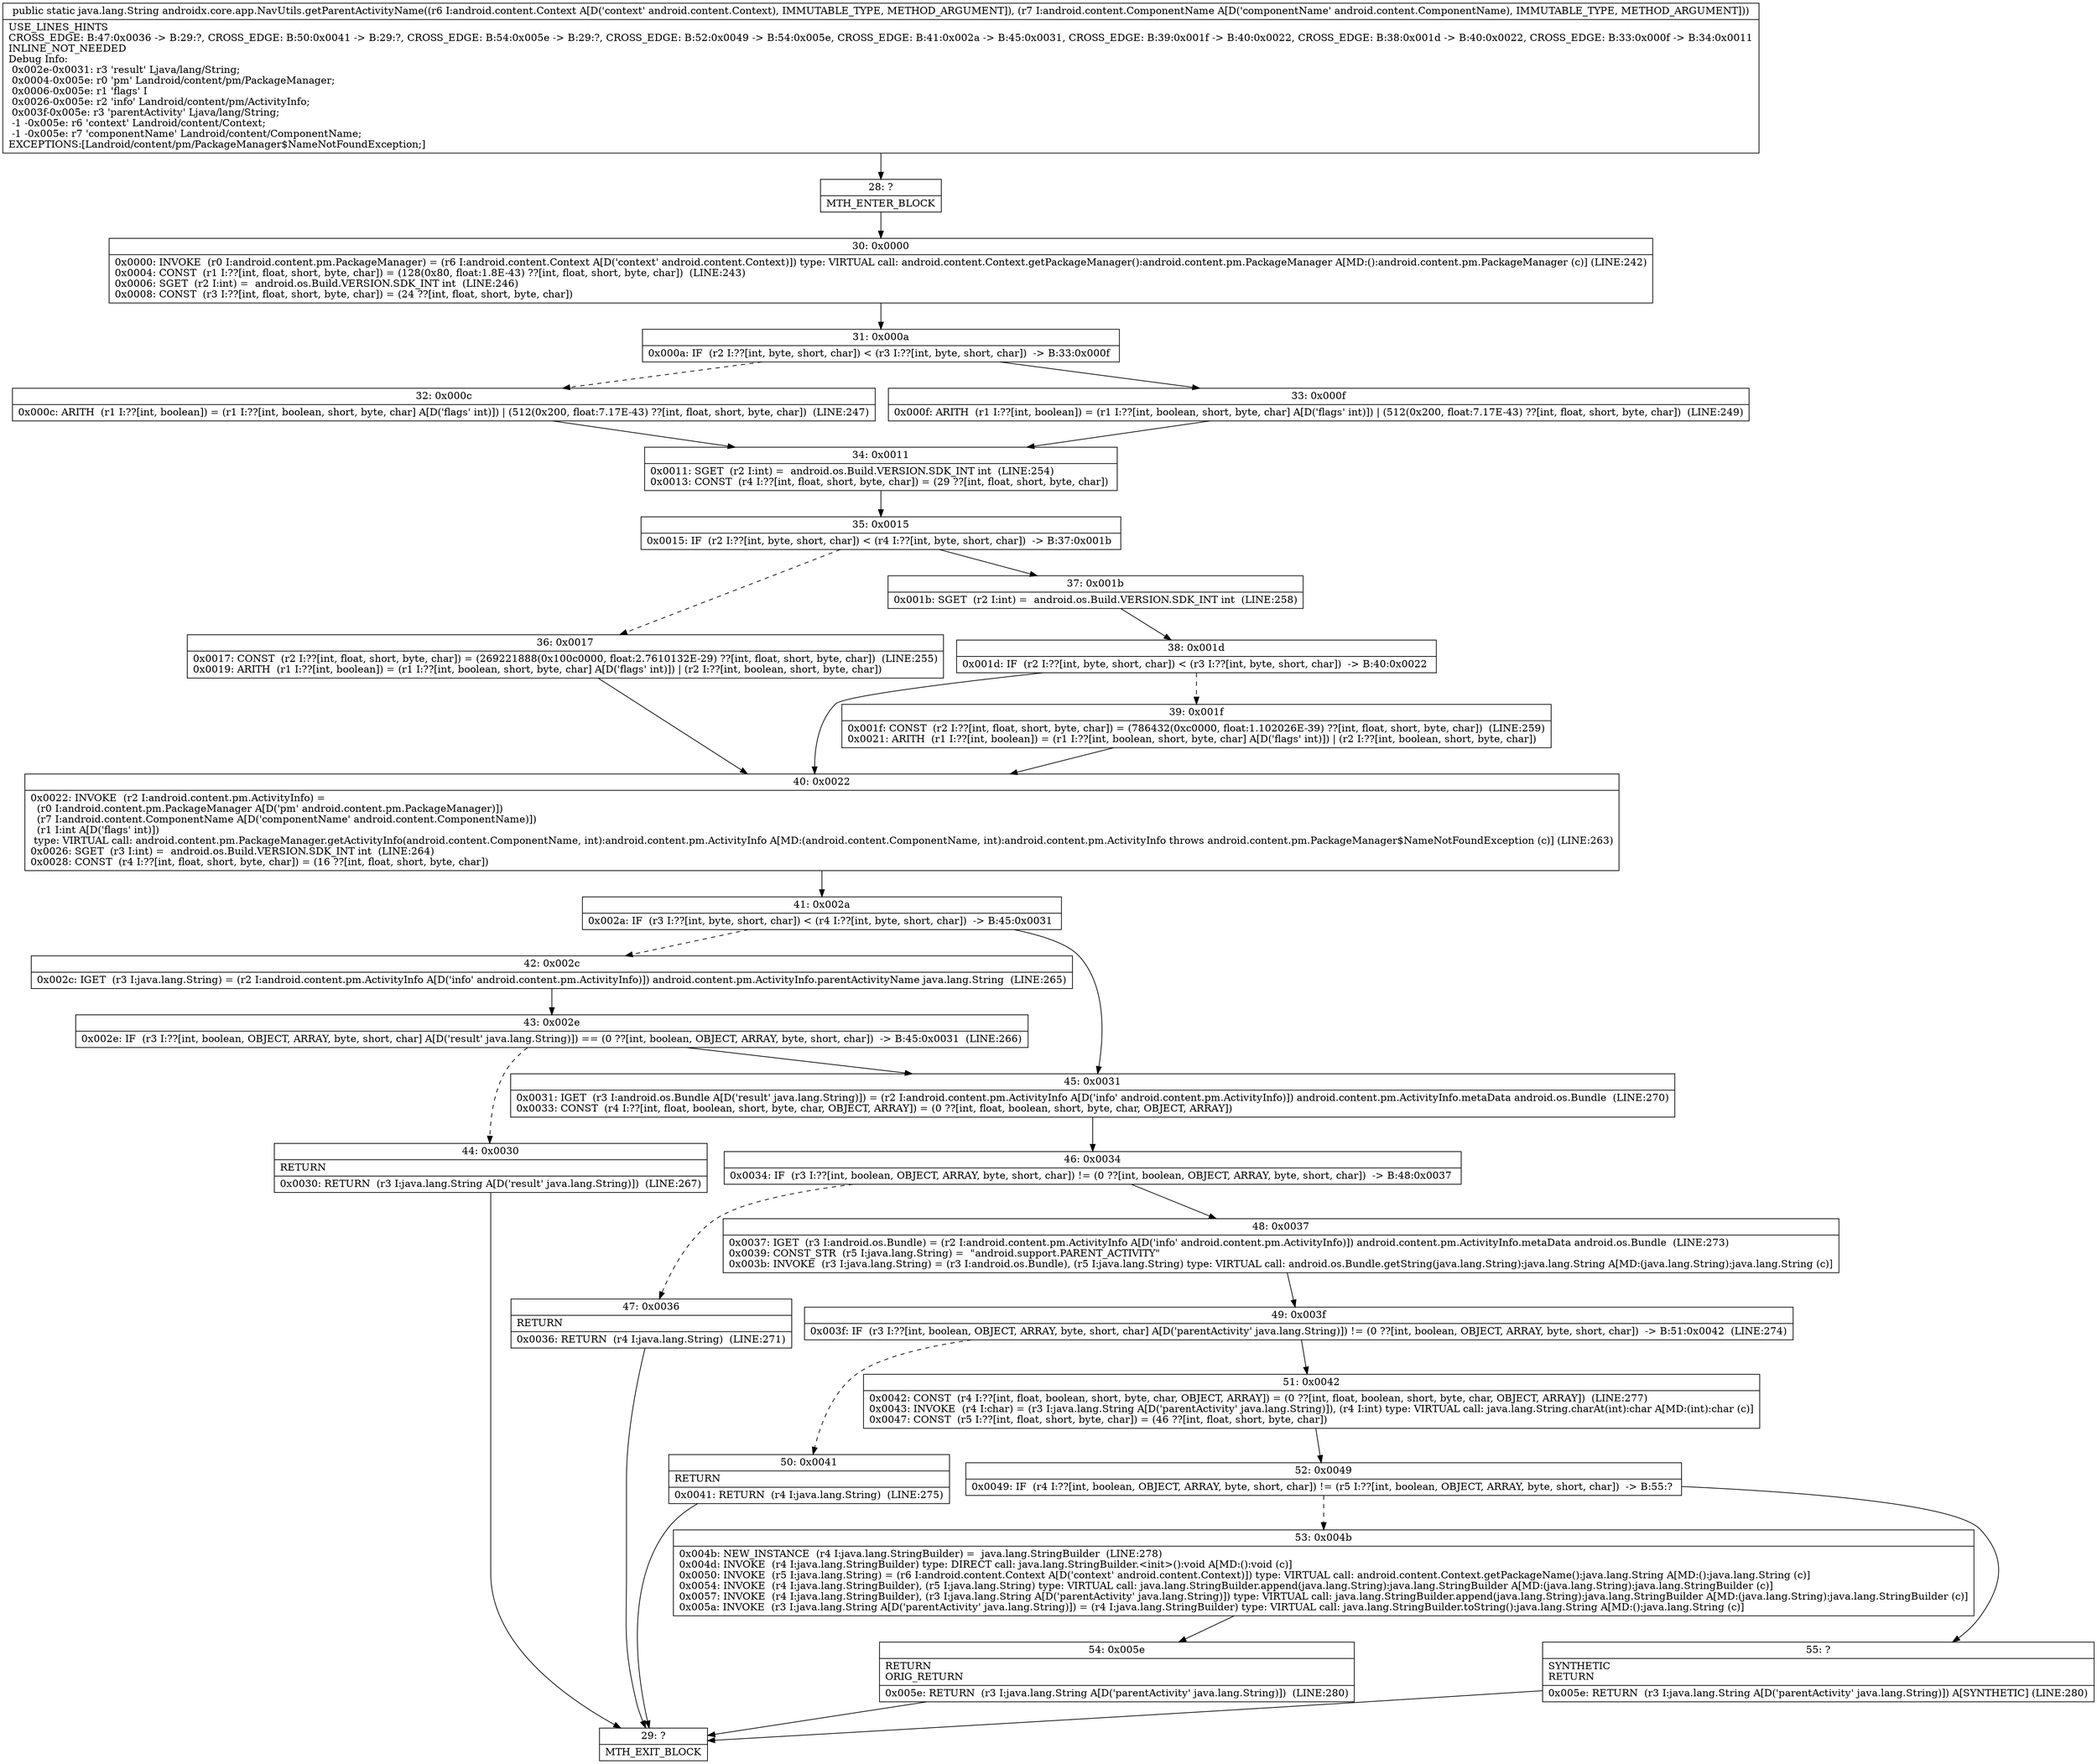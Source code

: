digraph "CFG forandroidx.core.app.NavUtils.getParentActivityName(Landroid\/content\/Context;Landroid\/content\/ComponentName;)Ljava\/lang\/String;" {
Node_28 [shape=record,label="{28\:\ ?|MTH_ENTER_BLOCK\l}"];
Node_30 [shape=record,label="{30\:\ 0x0000|0x0000: INVOKE  (r0 I:android.content.pm.PackageManager) = (r6 I:android.content.Context A[D('context' android.content.Context)]) type: VIRTUAL call: android.content.Context.getPackageManager():android.content.pm.PackageManager A[MD:():android.content.pm.PackageManager (c)] (LINE:242)\l0x0004: CONST  (r1 I:??[int, float, short, byte, char]) = (128(0x80, float:1.8E\-43) ??[int, float, short, byte, char])  (LINE:243)\l0x0006: SGET  (r2 I:int) =  android.os.Build.VERSION.SDK_INT int  (LINE:246)\l0x0008: CONST  (r3 I:??[int, float, short, byte, char]) = (24 ??[int, float, short, byte, char]) \l}"];
Node_31 [shape=record,label="{31\:\ 0x000a|0x000a: IF  (r2 I:??[int, byte, short, char]) \< (r3 I:??[int, byte, short, char])  \-\> B:33:0x000f \l}"];
Node_32 [shape=record,label="{32\:\ 0x000c|0x000c: ARITH  (r1 I:??[int, boolean]) = (r1 I:??[int, boolean, short, byte, char] A[D('flags' int)]) \| (512(0x200, float:7.17E\-43) ??[int, float, short, byte, char])  (LINE:247)\l}"];
Node_34 [shape=record,label="{34\:\ 0x0011|0x0011: SGET  (r2 I:int) =  android.os.Build.VERSION.SDK_INT int  (LINE:254)\l0x0013: CONST  (r4 I:??[int, float, short, byte, char]) = (29 ??[int, float, short, byte, char]) \l}"];
Node_35 [shape=record,label="{35\:\ 0x0015|0x0015: IF  (r2 I:??[int, byte, short, char]) \< (r4 I:??[int, byte, short, char])  \-\> B:37:0x001b \l}"];
Node_36 [shape=record,label="{36\:\ 0x0017|0x0017: CONST  (r2 I:??[int, float, short, byte, char]) = (269221888(0x100c0000, float:2.7610132E\-29) ??[int, float, short, byte, char])  (LINE:255)\l0x0019: ARITH  (r1 I:??[int, boolean]) = (r1 I:??[int, boolean, short, byte, char] A[D('flags' int)]) \| (r2 I:??[int, boolean, short, byte, char]) \l}"];
Node_40 [shape=record,label="{40\:\ 0x0022|0x0022: INVOKE  (r2 I:android.content.pm.ActivityInfo) = \l  (r0 I:android.content.pm.PackageManager A[D('pm' android.content.pm.PackageManager)])\l  (r7 I:android.content.ComponentName A[D('componentName' android.content.ComponentName)])\l  (r1 I:int A[D('flags' int)])\l type: VIRTUAL call: android.content.pm.PackageManager.getActivityInfo(android.content.ComponentName, int):android.content.pm.ActivityInfo A[MD:(android.content.ComponentName, int):android.content.pm.ActivityInfo throws android.content.pm.PackageManager$NameNotFoundException (c)] (LINE:263)\l0x0026: SGET  (r3 I:int) =  android.os.Build.VERSION.SDK_INT int  (LINE:264)\l0x0028: CONST  (r4 I:??[int, float, short, byte, char]) = (16 ??[int, float, short, byte, char]) \l}"];
Node_41 [shape=record,label="{41\:\ 0x002a|0x002a: IF  (r3 I:??[int, byte, short, char]) \< (r4 I:??[int, byte, short, char])  \-\> B:45:0x0031 \l}"];
Node_42 [shape=record,label="{42\:\ 0x002c|0x002c: IGET  (r3 I:java.lang.String) = (r2 I:android.content.pm.ActivityInfo A[D('info' android.content.pm.ActivityInfo)]) android.content.pm.ActivityInfo.parentActivityName java.lang.String  (LINE:265)\l}"];
Node_43 [shape=record,label="{43\:\ 0x002e|0x002e: IF  (r3 I:??[int, boolean, OBJECT, ARRAY, byte, short, char] A[D('result' java.lang.String)]) == (0 ??[int, boolean, OBJECT, ARRAY, byte, short, char])  \-\> B:45:0x0031  (LINE:266)\l}"];
Node_44 [shape=record,label="{44\:\ 0x0030|RETURN\l|0x0030: RETURN  (r3 I:java.lang.String A[D('result' java.lang.String)])  (LINE:267)\l}"];
Node_29 [shape=record,label="{29\:\ ?|MTH_EXIT_BLOCK\l}"];
Node_45 [shape=record,label="{45\:\ 0x0031|0x0031: IGET  (r3 I:android.os.Bundle A[D('result' java.lang.String)]) = (r2 I:android.content.pm.ActivityInfo A[D('info' android.content.pm.ActivityInfo)]) android.content.pm.ActivityInfo.metaData android.os.Bundle  (LINE:270)\l0x0033: CONST  (r4 I:??[int, float, boolean, short, byte, char, OBJECT, ARRAY]) = (0 ??[int, float, boolean, short, byte, char, OBJECT, ARRAY]) \l}"];
Node_46 [shape=record,label="{46\:\ 0x0034|0x0034: IF  (r3 I:??[int, boolean, OBJECT, ARRAY, byte, short, char]) != (0 ??[int, boolean, OBJECT, ARRAY, byte, short, char])  \-\> B:48:0x0037 \l}"];
Node_47 [shape=record,label="{47\:\ 0x0036|RETURN\l|0x0036: RETURN  (r4 I:java.lang.String)  (LINE:271)\l}"];
Node_48 [shape=record,label="{48\:\ 0x0037|0x0037: IGET  (r3 I:android.os.Bundle) = (r2 I:android.content.pm.ActivityInfo A[D('info' android.content.pm.ActivityInfo)]) android.content.pm.ActivityInfo.metaData android.os.Bundle  (LINE:273)\l0x0039: CONST_STR  (r5 I:java.lang.String) =  \"android.support.PARENT_ACTIVITY\" \l0x003b: INVOKE  (r3 I:java.lang.String) = (r3 I:android.os.Bundle), (r5 I:java.lang.String) type: VIRTUAL call: android.os.Bundle.getString(java.lang.String):java.lang.String A[MD:(java.lang.String):java.lang.String (c)]\l}"];
Node_49 [shape=record,label="{49\:\ 0x003f|0x003f: IF  (r3 I:??[int, boolean, OBJECT, ARRAY, byte, short, char] A[D('parentActivity' java.lang.String)]) != (0 ??[int, boolean, OBJECT, ARRAY, byte, short, char])  \-\> B:51:0x0042  (LINE:274)\l}"];
Node_50 [shape=record,label="{50\:\ 0x0041|RETURN\l|0x0041: RETURN  (r4 I:java.lang.String)  (LINE:275)\l}"];
Node_51 [shape=record,label="{51\:\ 0x0042|0x0042: CONST  (r4 I:??[int, float, boolean, short, byte, char, OBJECT, ARRAY]) = (0 ??[int, float, boolean, short, byte, char, OBJECT, ARRAY])  (LINE:277)\l0x0043: INVOKE  (r4 I:char) = (r3 I:java.lang.String A[D('parentActivity' java.lang.String)]), (r4 I:int) type: VIRTUAL call: java.lang.String.charAt(int):char A[MD:(int):char (c)]\l0x0047: CONST  (r5 I:??[int, float, short, byte, char]) = (46 ??[int, float, short, byte, char]) \l}"];
Node_52 [shape=record,label="{52\:\ 0x0049|0x0049: IF  (r4 I:??[int, boolean, OBJECT, ARRAY, byte, short, char]) != (r5 I:??[int, boolean, OBJECT, ARRAY, byte, short, char])  \-\> B:55:? \l}"];
Node_53 [shape=record,label="{53\:\ 0x004b|0x004b: NEW_INSTANCE  (r4 I:java.lang.StringBuilder) =  java.lang.StringBuilder  (LINE:278)\l0x004d: INVOKE  (r4 I:java.lang.StringBuilder) type: DIRECT call: java.lang.StringBuilder.\<init\>():void A[MD:():void (c)]\l0x0050: INVOKE  (r5 I:java.lang.String) = (r6 I:android.content.Context A[D('context' android.content.Context)]) type: VIRTUAL call: android.content.Context.getPackageName():java.lang.String A[MD:():java.lang.String (c)]\l0x0054: INVOKE  (r4 I:java.lang.StringBuilder), (r5 I:java.lang.String) type: VIRTUAL call: java.lang.StringBuilder.append(java.lang.String):java.lang.StringBuilder A[MD:(java.lang.String):java.lang.StringBuilder (c)]\l0x0057: INVOKE  (r4 I:java.lang.StringBuilder), (r3 I:java.lang.String A[D('parentActivity' java.lang.String)]) type: VIRTUAL call: java.lang.StringBuilder.append(java.lang.String):java.lang.StringBuilder A[MD:(java.lang.String):java.lang.StringBuilder (c)]\l0x005a: INVOKE  (r3 I:java.lang.String A[D('parentActivity' java.lang.String)]) = (r4 I:java.lang.StringBuilder) type: VIRTUAL call: java.lang.StringBuilder.toString():java.lang.String A[MD:():java.lang.String (c)]\l}"];
Node_54 [shape=record,label="{54\:\ 0x005e|RETURN\lORIG_RETURN\l|0x005e: RETURN  (r3 I:java.lang.String A[D('parentActivity' java.lang.String)])  (LINE:280)\l}"];
Node_55 [shape=record,label="{55\:\ ?|SYNTHETIC\lRETURN\l|0x005e: RETURN  (r3 I:java.lang.String A[D('parentActivity' java.lang.String)]) A[SYNTHETIC] (LINE:280)\l}"];
Node_37 [shape=record,label="{37\:\ 0x001b|0x001b: SGET  (r2 I:int) =  android.os.Build.VERSION.SDK_INT int  (LINE:258)\l}"];
Node_38 [shape=record,label="{38\:\ 0x001d|0x001d: IF  (r2 I:??[int, byte, short, char]) \< (r3 I:??[int, byte, short, char])  \-\> B:40:0x0022 \l}"];
Node_39 [shape=record,label="{39\:\ 0x001f|0x001f: CONST  (r2 I:??[int, float, short, byte, char]) = (786432(0xc0000, float:1.102026E\-39) ??[int, float, short, byte, char])  (LINE:259)\l0x0021: ARITH  (r1 I:??[int, boolean]) = (r1 I:??[int, boolean, short, byte, char] A[D('flags' int)]) \| (r2 I:??[int, boolean, short, byte, char]) \l}"];
Node_33 [shape=record,label="{33\:\ 0x000f|0x000f: ARITH  (r1 I:??[int, boolean]) = (r1 I:??[int, boolean, short, byte, char] A[D('flags' int)]) \| (512(0x200, float:7.17E\-43) ??[int, float, short, byte, char])  (LINE:249)\l}"];
MethodNode[shape=record,label="{public static java.lang.String androidx.core.app.NavUtils.getParentActivityName((r6 I:android.content.Context A[D('context' android.content.Context), IMMUTABLE_TYPE, METHOD_ARGUMENT]), (r7 I:android.content.ComponentName A[D('componentName' android.content.ComponentName), IMMUTABLE_TYPE, METHOD_ARGUMENT]))  | USE_LINES_HINTS\lCROSS_EDGE: B:47:0x0036 \-\> B:29:?, CROSS_EDGE: B:50:0x0041 \-\> B:29:?, CROSS_EDGE: B:54:0x005e \-\> B:29:?, CROSS_EDGE: B:52:0x0049 \-\> B:54:0x005e, CROSS_EDGE: B:41:0x002a \-\> B:45:0x0031, CROSS_EDGE: B:39:0x001f \-\> B:40:0x0022, CROSS_EDGE: B:38:0x001d \-\> B:40:0x0022, CROSS_EDGE: B:33:0x000f \-\> B:34:0x0011\lINLINE_NOT_NEEDED\lDebug Info:\l  0x002e\-0x0031: r3 'result' Ljava\/lang\/String;\l  0x0004\-0x005e: r0 'pm' Landroid\/content\/pm\/PackageManager;\l  0x0006\-0x005e: r1 'flags' I\l  0x0026\-0x005e: r2 'info' Landroid\/content\/pm\/ActivityInfo;\l  0x003f\-0x005e: r3 'parentActivity' Ljava\/lang\/String;\l  \-1 \-0x005e: r6 'context' Landroid\/content\/Context;\l  \-1 \-0x005e: r7 'componentName' Landroid\/content\/ComponentName;\lEXCEPTIONS:[Landroid\/content\/pm\/PackageManager$NameNotFoundException;]\l}"];
MethodNode -> Node_28;Node_28 -> Node_30;
Node_30 -> Node_31;
Node_31 -> Node_32[style=dashed];
Node_31 -> Node_33;
Node_32 -> Node_34;
Node_34 -> Node_35;
Node_35 -> Node_36[style=dashed];
Node_35 -> Node_37;
Node_36 -> Node_40;
Node_40 -> Node_41;
Node_41 -> Node_42[style=dashed];
Node_41 -> Node_45;
Node_42 -> Node_43;
Node_43 -> Node_44[style=dashed];
Node_43 -> Node_45;
Node_44 -> Node_29;
Node_45 -> Node_46;
Node_46 -> Node_47[style=dashed];
Node_46 -> Node_48;
Node_47 -> Node_29;
Node_48 -> Node_49;
Node_49 -> Node_50[style=dashed];
Node_49 -> Node_51;
Node_50 -> Node_29;
Node_51 -> Node_52;
Node_52 -> Node_53[style=dashed];
Node_52 -> Node_55;
Node_53 -> Node_54;
Node_54 -> Node_29;
Node_55 -> Node_29;
Node_37 -> Node_38;
Node_38 -> Node_39[style=dashed];
Node_38 -> Node_40;
Node_39 -> Node_40;
Node_33 -> Node_34;
}

